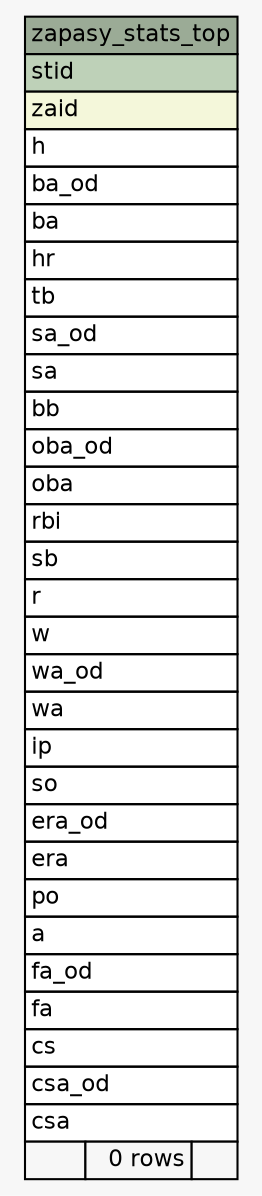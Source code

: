 // dot 2.38.0 on Mac OS X 10.9.4
// SchemaSpy rev 590
digraph "zapasy_stats_top" {
  graph [
    rankdir="RL"
    bgcolor="#f7f7f7"
    nodesep="0.18"
    ranksep="0.46"
    fontname="Helvetica"
    fontsize="11"
  ];
  node [
    fontname="Helvetica"
    fontsize="11"
    shape="plaintext"
  ];
  edge [
    arrowsize="0.8"
  ];
  "zapasy_stats_top" [
    label=<
    <TABLE BORDER="0" CELLBORDER="1" CELLSPACING="0" BGCOLOR="#ffffff">
      <TR><TD COLSPAN="3" BGCOLOR="#9bab96" ALIGN="CENTER">zapasy_stats_top</TD></TR>
      <TR><TD PORT="stid" COLSPAN="3" BGCOLOR="#bed1b8" ALIGN="LEFT">stid</TD></TR>
      <TR><TD PORT="zaid" COLSPAN="3" BGCOLOR="#f4f7da" ALIGN="LEFT">zaid</TD></TR>
      <TR><TD PORT="h" COLSPAN="3" ALIGN="LEFT">h</TD></TR>
      <TR><TD PORT="ba_od" COLSPAN="3" ALIGN="LEFT">ba_od</TD></TR>
      <TR><TD PORT="ba" COLSPAN="3" ALIGN="LEFT">ba</TD></TR>
      <TR><TD PORT="hr" COLSPAN="3" ALIGN="LEFT">hr</TD></TR>
      <TR><TD PORT="tb" COLSPAN="3" ALIGN="LEFT">tb</TD></TR>
      <TR><TD PORT="sa_od" COLSPAN="3" ALIGN="LEFT">sa_od</TD></TR>
      <TR><TD PORT="sa" COLSPAN="3" ALIGN="LEFT">sa</TD></TR>
      <TR><TD PORT="bb" COLSPAN="3" ALIGN="LEFT">bb</TD></TR>
      <TR><TD PORT="oba_od" COLSPAN="3" ALIGN="LEFT">oba_od</TD></TR>
      <TR><TD PORT="oba" COLSPAN="3" ALIGN="LEFT">oba</TD></TR>
      <TR><TD PORT="rbi" COLSPAN="3" ALIGN="LEFT">rbi</TD></TR>
      <TR><TD PORT="sb" COLSPAN="3" ALIGN="LEFT">sb</TD></TR>
      <TR><TD PORT="r" COLSPAN="3" ALIGN="LEFT">r</TD></TR>
      <TR><TD PORT="w" COLSPAN="3" ALIGN="LEFT">w</TD></TR>
      <TR><TD PORT="wa_od" COLSPAN="3" ALIGN="LEFT">wa_od</TD></TR>
      <TR><TD PORT="wa" COLSPAN="3" ALIGN="LEFT">wa</TD></TR>
      <TR><TD PORT="ip" COLSPAN="3" ALIGN="LEFT">ip</TD></TR>
      <TR><TD PORT="so" COLSPAN="3" ALIGN="LEFT">so</TD></TR>
      <TR><TD PORT="era_od" COLSPAN="3" ALIGN="LEFT">era_od</TD></TR>
      <TR><TD PORT="era" COLSPAN="3" ALIGN="LEFT">era</TD></TR>
      <TR><TD PORT="po" COLSPAN="3" ALIGN="LEFT">po</TD></TR>
      <TR><TD PORT="a" COLSPAN="3" ALIGN="LEFT">a</TD></TR>
      <TR><TD PORT="fa_od" COLSPAN="3" ALIGN="LEFT">fa_od</TD></TR>
      <TR><TD PORT="fa" COLSPAN="3" ALIGN="LEFT">fa</TD></TR>
      <TR><TD PORT="cs" COLSPAN="3" ALIGN="LEFT">cs</TD></TR>
      <TR><TD PORT="csa_od" COLSPAN="3" ALIGN="LEFT">csa_od</TD></TR>
      <TR><TD PORT="csa" COLSPAN="3" ALIGN="LEFT">csa</TD></TR>
      <TR><TD ALIGN="LEFT" BGCOLOR="#f7f7f7">  </TD><TD ALIGN="RIGHT" BGCOLOR="#f7f7f7">0 rows</TD><TD ALIGN="RIGHT" BGCOLOR="#f7f7f7">  </TD></TR>
    </TABLE>>
    URL="tables/zapasy_stats_top.html"
    tooltip="zapasy_stats_top"
  ];
}
